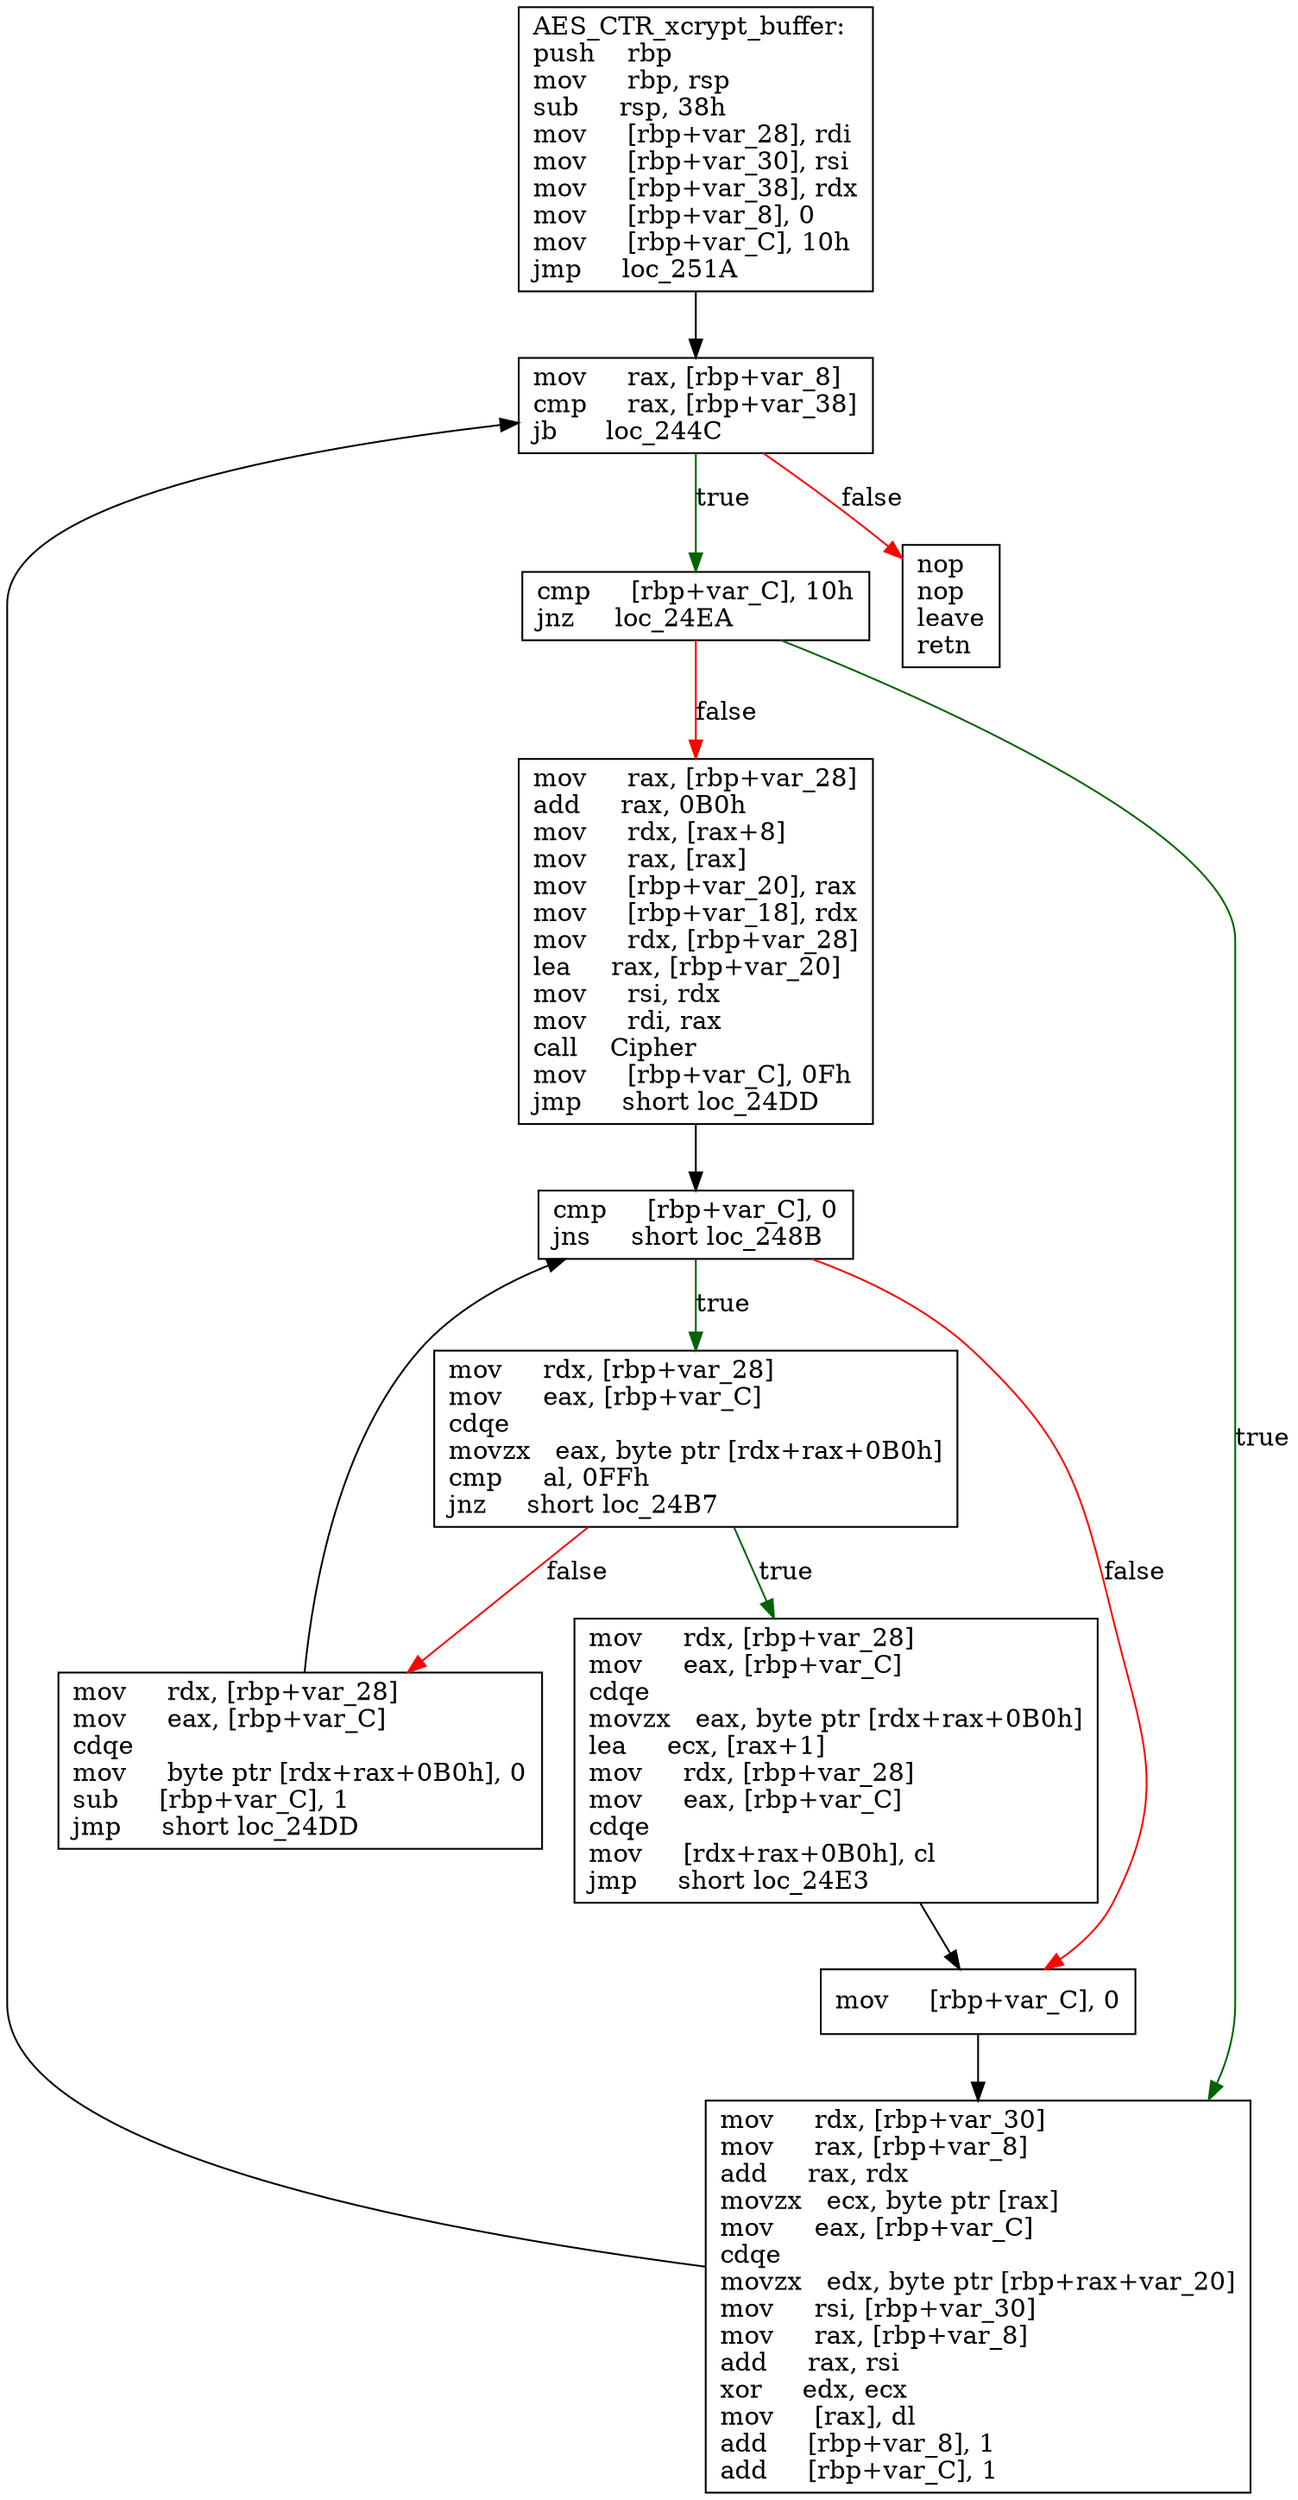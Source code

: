digraph "AES_CTR_xcrypt_buffer" {
	graph [
	];
	node [
		shape = "box"
	];
	edge [
	];
	"0" [
		label = "AES_CTR_xcrypt_buffer:\lpush    rbp\lmov     rbp, rsp\lsub     rsp, 38h\lmov     [rbp+var_28], rdi\lmov     [rbp+var_30], rsi\lmov     [rbp+var_38], rdx\lmov     [rbp+var_8], 0\lmov     [rbp+var_C], 10h\ljmp     loc_251A\l"
	];
	"1" [
		label = "cmp     [rbp+var_C], 10h\ljnz     loc_24EA\l"
	];
	"2" [
		label = "mov     rax, [rbp+var_28]\ladd     rax, 0B0h\lmov     rdx, [rax+8]\lmov     rax, [rax]\lmov     [rbp+var_20], rax\lmov     [rbp+var_18], rdx\lmov     rdx, [rbp+var_28]\llea     rax, [rbp+var_20]\lmov     rsi, rdx\lmov     rdi, rax\lcall    Cipher\lmov     [rbp+var_C], 0Fh\ljmp     short loc_24DD\l"
	];
	"3" [
		label = "mov     rdx, [rbp+var_28]\lmov     eax, [rbp+var_C]\lcdqe\lmovzx   eax, byte ptr [rdx+rax+0B0h]\lcmp     al, 0FFh\ljnz     short loc_24B7\l"
	];
	"4" [
		label = "mov     rdx, [rbp+var_28]\lmov     eax, [rbp+var_C]\lcdqe\lmov     byte ptr [rdx+rax+0B0h], 0\lsub     [rbp+var_C], 1\ljmp     short loc_24DD\l"
	];
	"5" [
		label = "mov     rdx, [rbp+var_28]\lmov     eax, [rbp+var_C]\lcdqe\lmovzx   eax, byte ptr [rdx+rax+0B0h]\llea     ecx, [rax+1]\lmov     rdx, [rbp+var_28]\lmov     eax, [rbp+var_C]\lcdqe\lmov     [rdx+rax+0B0h], cl\ljmp     short loc_24E3\l"
	];
	"6" [
		label = "cmp     [rbp+var_C], 0\ljns     short loc_248B\l"
	];
	"7" [
		label = "mov     [rbp+var_C], 0\l"
	];
	"8" [
		label = "mov     rdx, [rbp+var_30]\lmov     rax, [rbp+var_8]\ladd     rax, rdx\lmovzx   ecx, byte ptr [rax]\lmov     eax, [rbp+var_C]\lcdqe\lmovzx   edx, byte ptr [rbp+rax+var_20]\lmov     rsi, [rbp+var_30]\lmov     rax, [rbp+var_8]\ladd     rax, rsi\lxor     edx, ecx\lmov     [rax], dl\ladd     [rbp+var_8], 1\ladd     [rbp+var_C], 1\l"
	];
	"9" [
		label = "mov     rax, [rbp+var_8]\lcmp     rax, [rbp+var_38]\ljb      loc_244C\l"
	];
	"10" [
		label = "nop\lnop\lleave\lretn\l"
	];
// node 0
	"0" -> "9" [ ];
// node 1
	"1" -> "2" [ label = "false", color = red ];
	"1" -> "8" [ label = "true", color = darkgreen ];
// node 2
	"2" -> "6" [ ];
// node 3
	"3" -> "4" [ label = "false", color = red ];
	"3" -> "5" [ label = "true", color = darkgreen ];
// node 4
	"4" -> "6" [ ];
// node 5
	"5" -> "7" [ ];
// node 6
	"6" -> "3" [ label = "true", color = darkgreen ];
	"6" -> "7" [ label = "false", color = red ];
// node 7
	"7" -> "8" [ ];
// node 8
	"8" -> "9" [ ];
// node 9
	"9" -> "1" [ label = "true", color = darkgreen ];
	"9" -> "10" [ label = "false", color = red ];
// node 10
}
